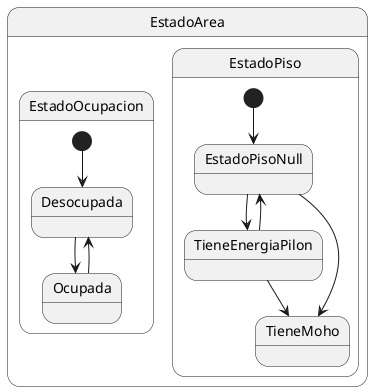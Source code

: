 @startuml
'https://plantuml.com/state-diagram

state EstadoArea{
    state EstadoOcupacion{
        [*] --> Desocupada
        Desocupada --> Ocupada
        Ocupada --> Desocupada
    }
    state EstadoPiso{
        [*] --> EstadoPisoNull
        state EstadoPisoNull
        state TieneEnergiaPilon
        state TieneMoho
        EstadoPisoNull --> TieneEnergiaPilon
        EstadoPisoNull --> TieneMoho
        TieneEnergiaPilon --> TieneMoho
        TieneEnergiaPilon --> EstadoPisoNull
    }
}
@enduml